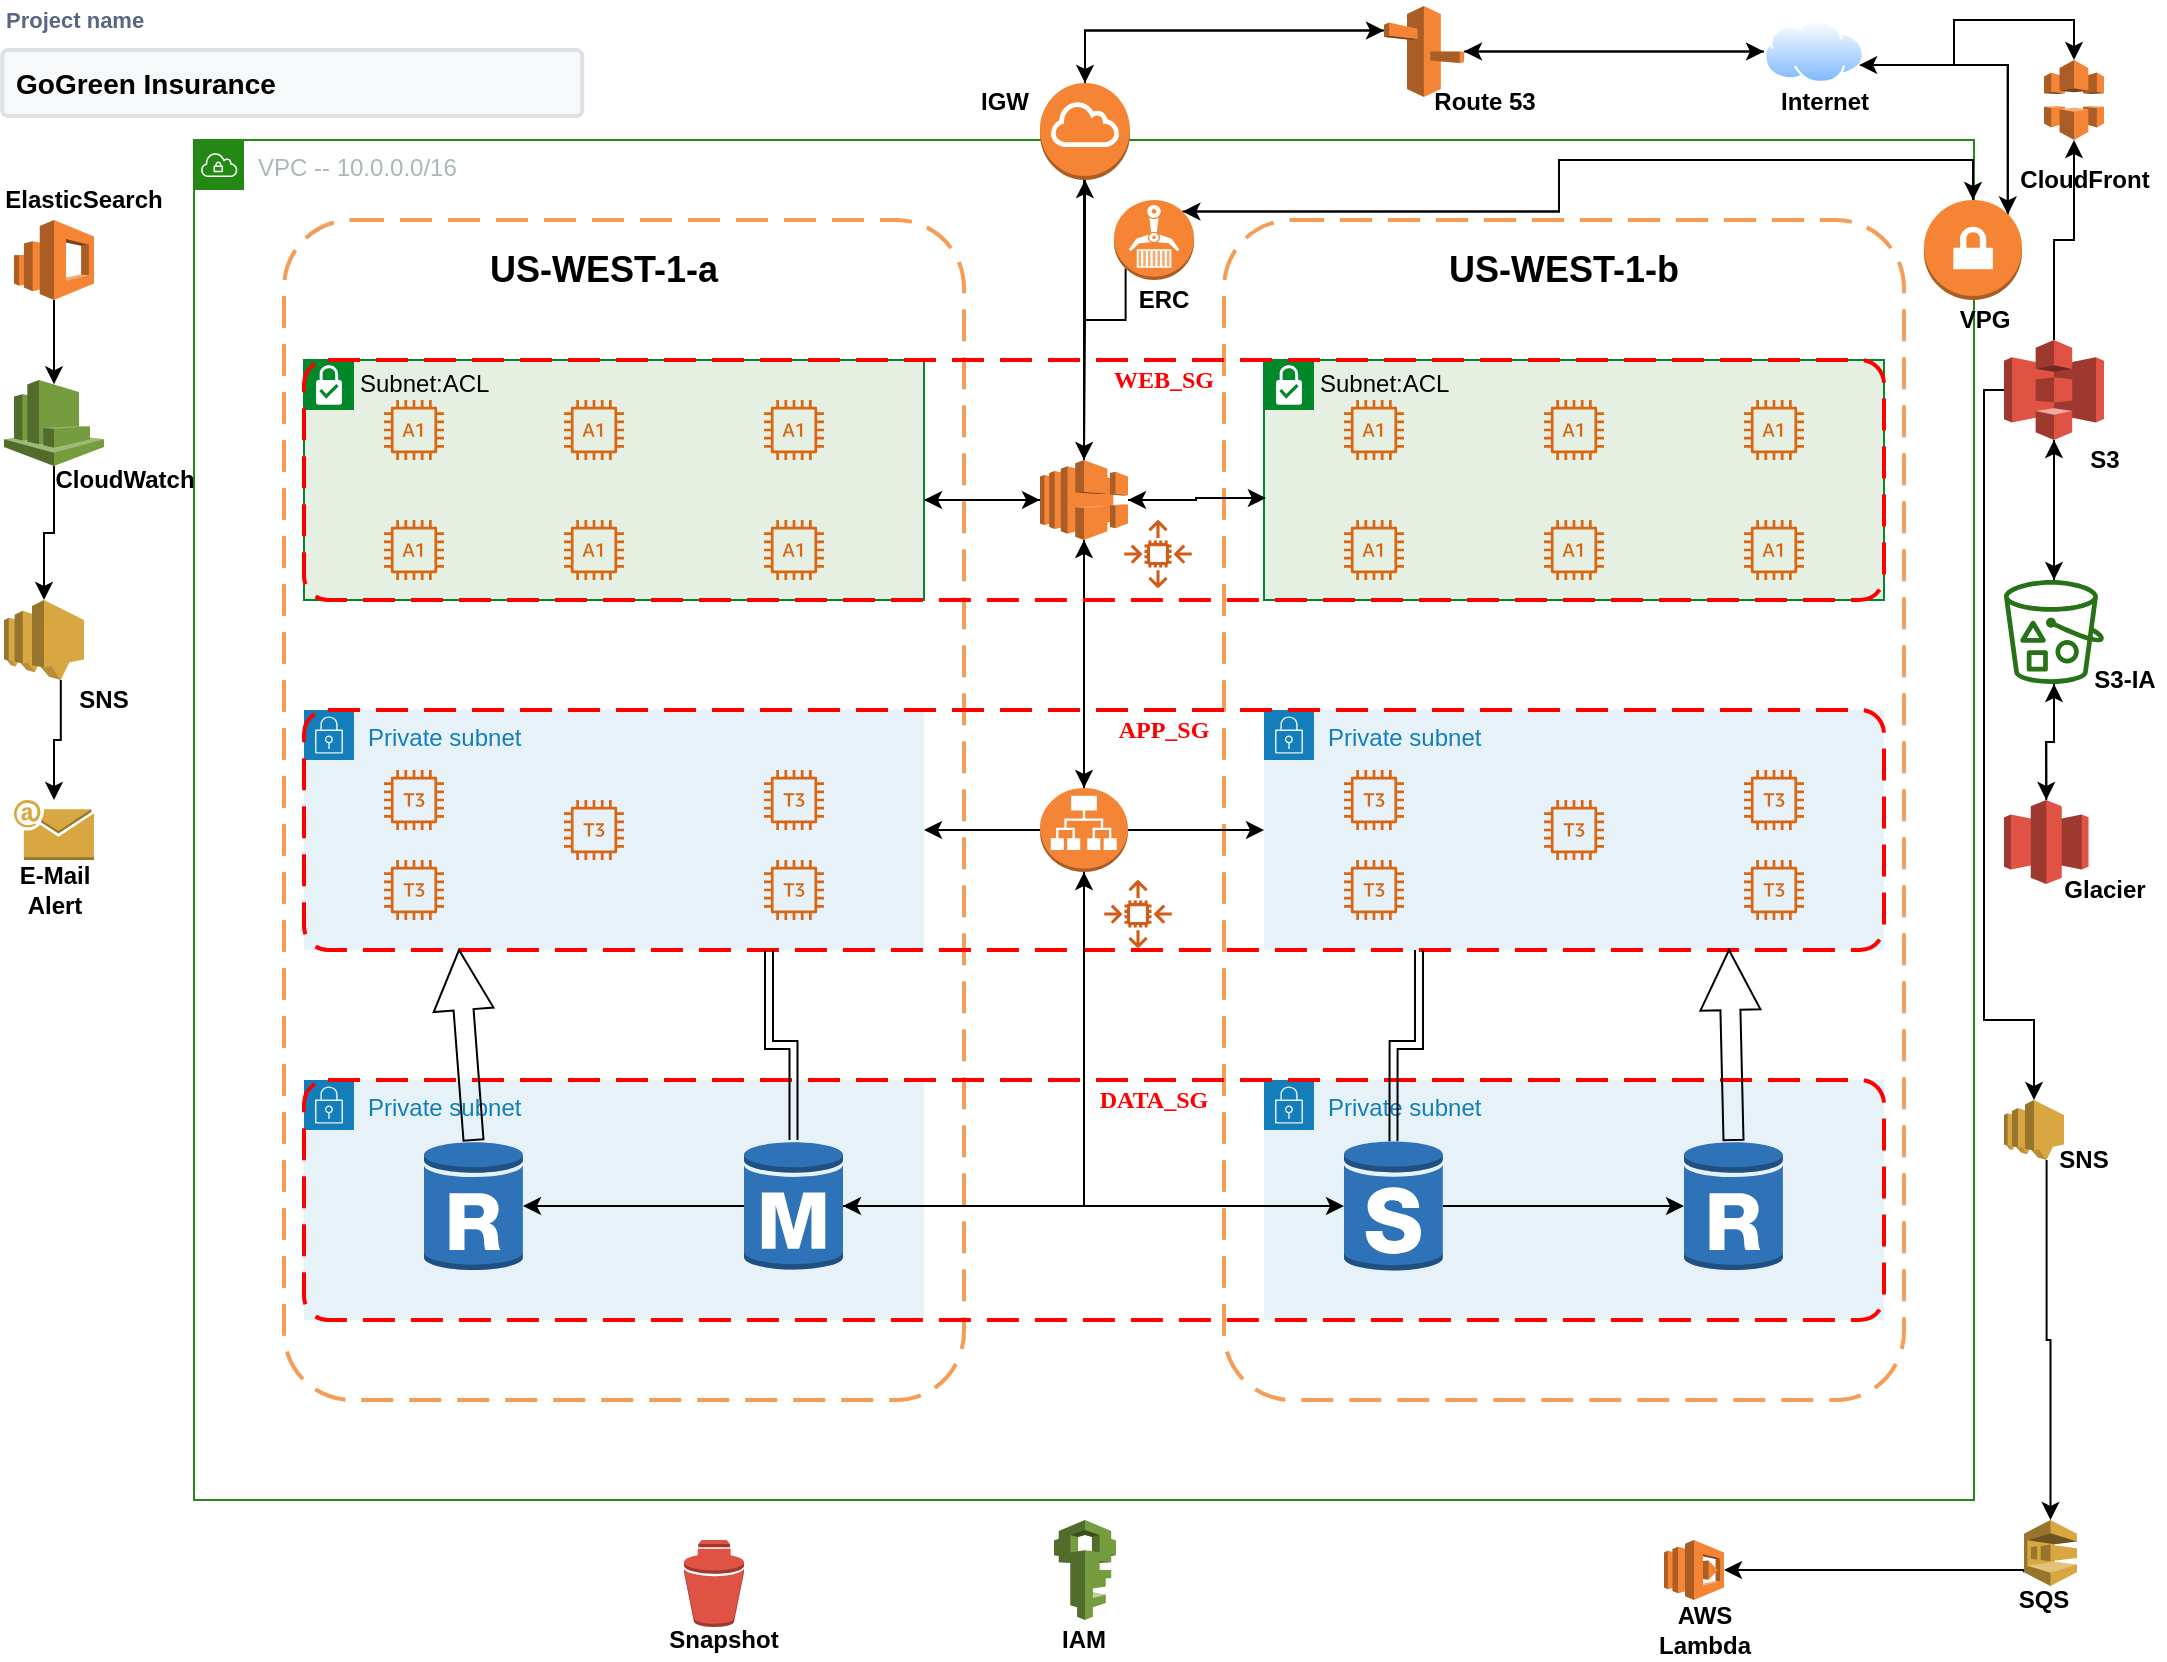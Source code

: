 <mxfile version="12.8.5" type="github">
  <diagram id="3W8y90neW349IBaZEgFj" name="Page-1">
    <mxGraphModel dx="1278" dy="553" grid="1" gridSize="10" guides="1" tooltips="1" connect="1" arrows="1" fold="1" page="1" pageScale="1" pageWidth="1100" pageHeight="850" math="0" shadow="0">
      <root>
        <mxCell id="0" />
        <mxCell id="e1gyyCFmMe57UhPts4Qr-5" value="Background" parent="0" />
        <mxCell id="1" value="VPC" parent="0" />
        <mxCell id="e1gyyCFmMe57UhPts4Qr-2" value="VPC -- 10.0.0.0/16" style="points=[[0,0],[0.25,0],[0.5,0],[0.75,0],[1,0],[1,0.25],[1,0.5],[1,0.75],[1,1],[0.75,1],[0.5,1],[0.25,1],[0,1],[0,0.75],[0,0.5],[0,0.25]];outlineConnect=0;gradientColor=none;html=1;whiteSpace=wrap;fontSize=12;fontStyle=0;shape=mxgraph.aws4.group;grIcon=mxgraph.aws4.group_vpc;strokeColor=#248814;fillColor=none;verticalAlign=top;align=left;spacingLeft=30;fontColor=#AAB7B8;dashed=0;" parent="1" vertex="1">
          <mxGeometry x="105" y="80" width="890" height="680" as="geometry" />
        </mxCell>
        <mxCell id="e1gyyCFmMe57UhPts4Qr-1" value="AZ" style="" parent="0" />
        <mxCell id="e1gyyCFmMe57UhPts4Qr-8" value="" style="rounded=1;arcSize=10;dashed=1;strokeColor=#F59D56;fillColor=none;gradientColor=none;dashPattern=8 4;strokeWidth=2;" parent="e1gyyCFmMe57UhPts4Qr-1" vertex="1">
          <mxGeometry x="150" y="120" width="340" height="590" as="geometry" />
        </mxCell>
        <mxCell id="e1gyyCFmMe57UhPts4Qr-9" value="" style="rounded=1;arcSize=10;dashed=1;strokeColor=#F59D56;fillColor=none;gradientColor=none;dashPattern=8 4;strokeWidth=2;" parent="e1gyyCFmMe57UhPts4Qr-1" vertex="1">
          <mxGeometry x="620" y="120" width="340" height="590" as="geometry" />
        </mxCell>
        <mxCell id="e1gyyCFmMe57UhPts4Qr-28" value="Subnets" parent="0" />
        <mxCell id="e1gyyCFmMe57UhPts4Qr-47" style="edgeStyle=orthogonalEdgeStyle;rounded=0;orthogonalLoop=1;jettySize=auto;html=1;exitX=1;exitY=0.583;exitDx=0;exitDy=0;exitPerimeter=0;" parent="e1gyyCFmMe57UhPts4Qr-28" source="e1gyyCFmMe57UhPts4Qr-42" target="e1gyyCFmMe57UhPts4Qr-31" edge="1">
          <mxGeometry relative="1" as="geometry" />
        </mxCell>
        <mxCell id="e1gyyCFmMe57UhPts4Qr-42" value="Subnet:ACL" style="shape=mxgraph.ibm.box;prType=subnet;fontStyle=0;verticalAlign=top;align=left;spacingLeft=32;spacingTop=4;fillColor=#E6F0E2;rounded=0;whiteSpace=wrap;html=1;strokeColor=#00882B;strokeWidth=1;dashed=0;container=1;spacing=-4;collapsible=0;" parent="e1gyyCFmMe57UhPts4Qr-28" vertex="1">
          <mxGeometry x="160" y="190" width="310" height="120" as="geometry" />
        </mxCell>
        <mxCell id="e1gyyCFmMe57UhPts4Qr-49" style="edgeStyle=orthogonalEdgeStyle;rounded=0;orthogonalLoop=1;jettySize=auto;html=1;exitX=0.003;exitY=0.575;exitDx=0;exitDy=0;exitPerimeter=0;" parent="e1gyyCFmMe57UhPts4Qr-28" source="e1gyyCFmMe57UhPts4Qr-43" target="e1gyyCFmMe57UhPts4Qr-31" edge="1">
          <mxGeometry relative="1" as="geometry" />
        </mxCell>
        <mxCell id="e1gyyCFmMe57UhPts4Qr-43" value="Subnet:ACL" style="shape=mxgraph.ibm.box;prType=subnet;fontStyle=0;verticalAlign=top;align=left;spacingLeft=32;spacingTop=4;fillColor=#E6F0E2;rounded=0;whiteSpace=wrap;html=1;strokeColor=#00882B;strokeWidth=1;dashed=0;container=1;spacing=-4;collapsible=0;" parent="e1gyyCFmMe57UhPts4Qr-28" vertex="1">
          <mxGeometry x="640" y="190" width="310" height="120" as="geometry" />
        </mxCell>
        <mxCell id="e1gyyCFmMe57UhPts4Qr-45" value="Private subnet" style="points=[[0,0],[0.25,0],[0.5,0],[0.75,0],[1,0],[1,0.25],[1,0.5],[1,0.75],[1,1],[0.75,1],[0.5,1],[0.25,1],[0,1],[0,0.75],[0,0.5],[0,0.25]];outlineConnect=0;gradientColor=none;html=1;whiteSpace=wrap;fontSize=12;fontStyle=0;shape=mxgraph.aws4.group;grIcon=mxgraph.aws4.group_security_group;grStroke=0;strokeColor=#147EBA;fillColor=#E6F2F8;verticalAlign=top;align=left;spacingLeft=30;fontColor=#147EBA;dashed=0;" parent="e1gyyCFmMe57UhPts4Qr-28" vertex="1">
          <mxGeometry x="160" y="365" width="310" height="120" as="geometry" />
        </mxCell>
        <mxCell id="e1gyyCFmMe57UhPts4Qr-46" style="edgeStyle=orthogonalEdgeStyle;rounded=0;orthogonalLoop=1;jettySize=auto;html=1;entryX=1;entryY=0.583;entryDx=0;entryDy=0;entryPerimeter=0;" parent="e1gyyCFmMe57UhPts4Qr-28" source="e1gyyCFmMe57UhPts4Qr-31" target="e1gyyCFmMe57UhPts4Qr-42" edge="1">
          <mxGeometry relative="1" as="geometry" />
        </mxCell>
        <mxCell id="e1gyyCFmMe57UhPts4Qr-48" style="edgeStyle=orthogonalEdgeStyle;rounded=0;orthogonalLoop=1;jettySize=auto;html=1;entryX=0.003;entryY=0.575;entryDx=0;entryDy=0;entryPerimeter=0;" parent="e1gyyCFmMe57UhPts4Qr-28" source="e1gyyCFmMe57UhPts4Qr-31" target="e1gyyCFmMe57UhPts4Qr-43" edge="1">
          <mxGeometry relative="1" as="geometry" />
        </mxCell>
        <mxCell id="e1gyyCFmMe57UhPts4Qr-50" value="Private subnet" style="points=[[0,0],[0.25,0],[0.5,0],[0.75,0],[1,0],[1,0.25],[1,0.5],[1,0.75],[1,1],[0.75,1],[0.5,1],[0.25,1],[0,1],[0,0.75],[0,0.5],[0,0.25]];outlineConnect=0;gradientColor=none;html=1;whiteSpace=wrap;fontSize=12;fontStyle=0;shape=mxgraph.aws4.group;grIcon=mxgraph.aws4.group_security_group;grStroke=0;strokeColor=#147EBA;fillColor=#E6F2F8;verticalAlign=top;align=left;spacingLeft=30;fontColor=#147EBA;dashed=0;" parent="e1gyyCFmMe57UhPts4Qr-28" vertex="1">
          <mxGeometry x="640" y="365" width="310" height="120" as="geometry" />
        </mxCell>
        <mxCell id="e1gyyCFmMe57UhPts4Qr-51" value="Private subnet" style="points=[[0,0],[0.25,0],[0.5,0],[0.75,0],[1,0],[1,0.25],[1,0.5],[1,0.75],[1,1],[0.75,1],[0.5,1],[0.25,1],[0,1],[0,0.75],[0,0.5],[0,0.25]];outlineConnect=0;gradientColor=none;html=1;whiteSpace=wrap;fontSize=12;fontStyle=0;shape=mxgraph.aws4.group;grIcon=mxgraph.aws4.group_security_group;grStroke=0;strokeColor=#147EBA;fillColor=#E6F2F8;verticalAlign=top;align=left;spacingLeft=30;fontColor=#147EBA;dashed=0;" parent="e1gyyCFmMe57UhPts4Qr-28" vertex="1">
          <mxGeometry x="160" y="550" width="310" height="120" as="geometry" />
        </mxCell>
        <mxCell id="e1gyyCFmMe57UhPts4Qr-52" value="Private subnet" style="points=[[0,0],[0.25,0],[0.5,0],[0.75,0],[1,0],[1,0.25],[1,0.5],[1,0.75],[1,1],[0.75,1],[0.5,1],[0.25,1],[0,1],[0,0.75],[0,0.5],[0,0.25]];outlineConnect=0;gradientColor=none;html=1;whiteSpace=wrap;fontSize=12;fontStyle=0;shape=mxgraph.aws4.group;grIcon=mxgraph.aws4.group_security_group;grStroke=0;strokeColor=#147EBA;fillColor=#E6F2F8;verticalAlign=top;align=left;spacingLeft=30;fontColor=#147EBA;dashed=0;" parent="e1gyyCFmMe57UhPts4Qr-28" vertex="1">
          <mxGeometry x="640" y="550" width="310" height="120" as="geometry" />
        </mxCell>
        <mxCell id="e1gyyCFmMe57UhPts4Qr-55" style="edgeStyle=orthogonalEdgeStyle;rounded=0;orthogonalLoop=1;jettySize=auto;html=1;exitX=0.5;exitY=0;exitDx=0;exitDy=0;exitPerimeter=0;entryX=0.5;entryY=1;entryDx=0;entryDy=0;entryPerimeter=0;" parent="e1gyyCFmMe57UhPts4Qr-28" source="e1gyyCFmMe57UhPts4Qr-53" target="e1gyyCFmMe57UhPts4Qr-31" edge="1">
          <mxGeometry relative="1" as="geometry" />
        </mxCell>
        <mxCell id="e1gyyCFmMe57UhPts4Qr-53" value="" style="outlineConnect=0;dashed=0;verticalLabelPosition=bottom;verticalAlign=top;align=center;html=1;shape=mxgraph.aws3.application_load_balancer;fillColor=#F58536;gradientColor=none;" parent="e1gyyCFmMe57UhPts4Qr-28" vertex="1">
          <mxGeometry x="528" y="404" width="44" height="42" as="geometry" />
        </mxCell>
        <mxCell id="e1gyyCFmMe57UhPts4Qr-54" style="edgeStyle=orthogonalEdgeStyle;rounded=0;orthogonalLoop=1;jettySize=auto;html=1;exitX=0.5;exitY=1;exitDx=0;exitDy=0;exitPerimeter=0;" parent="e1gyyCFmMe57UhPts4Qr-28" source="e1gyyCFmMe57UhPts4Qr-31" target="e1gyyCFmMe57UhPts4Qr-53" edge="1">
          <mxGeometry relative="1" as="geometry" />
        </mxCell>
        <mxCell id="e1gyyCFmMe57UhPts4Qr-105" value="" style="outlineConnect=0;fontColor=#232F3E;gradientColor=none;fillColor=#D05C17;strokeColor=none;dashed=0;verticalLabelPosition=bottom;verticalAlign=top;align=center;html=1;fontSize=12;fontStyle=0;aspect=fixed;pointerEvents=1;shape=mxgraph.aws4.auto_scaling2;" parent="e1gyyCFmMe57UhPts4Qr-28" vertex="1">
          <mxGeometry x="560" y="450" width="34" height="34" as="geometry" />
        </mxCell>
        <mxCell id="e1gyyCFmMe57UhPts4Qr-106" value="" style="outlineConnect=0;fontColor=#232F3E;gradientColor=none;fillColor=#D05C17;strokeColor=none;dashed=0;verticalLabelPosition=bottom;verticalAlign=top;align=center;html=1;fontSize=12;fontStyle=0;aspect=fixed;pointerEvents=1;shape=mxgraph.aws4.auto_scaling2;" parent="e1gyyCFmMe57UhPts4Qr-28" vertex="1">
          <mxGeometry x="570" y="270" width="34" height="34" as="geometry" />
        </mxCell>
        <mxCell id="e1gyyCFmMe57UhPts4Qr-107" value="" style="outlineConnect=0;dashed=0;verticalLabelPosition=bottom;verticalAlign=top;align=center;html=1;shape=mxgraph.aws3.cloudfront;fillColor=#F58536;gradientColor=none;" parent="e1gyyCFmMe57UhPts4Qr-28" vertex="1">
          <mxGeometry x="1030" y="40" width="30" height="40" as="geometry" />
        </mxCell>
        <mxCell id="e1gyyCFmMe57UhPts4Qr-108" style="edgeStyle=orthogonalEdgeStyle;rounded=0;orthogonalLoop=1;jettySize=auto;html=1;exitX=1;exitY=0.75;exitDx=0;exitDy=0;entryX=0.5;entryY=0;entryDx=0;entryDy=0;entryPerimeter=0;" parent="e1gyyCFmMe57UhPts4Qr-28" source="e1gyyCFmMe57UhPts4Qr-11" target="e1gyyCFmMe57UhPts4Qr-107" edge="1">
          <mxGeometry relative="1" as="geometry" />
        </mxCell>
        <mxCell id="e1gyyCFmMe57UhPts4Qr-130" style="edgeStyle=orthogonalEdgeStyle;rounded=0;orthogonalLoop=1;jettySize=auto;html=1;exitX=0.855;exitY=0.145;exitDx=0;exitDy=0;exitPerimeter=0;entryX=0.5;entryY=0;entryDx=0;entryDy=0;entryPerimeter=0;" parent="e1gyyCFmMe57UhPts4Qr-28" source="e1gyyCFmMe57UhPts4Qr-129" target="e1gyyCFmMe57UhPts4Qr-12" edge="1">
          <mxGeometry relative="1" as="geometry" />
        </mxCell>
        <mxCell id="e1gyyCFmMe57UhPts4Qr-132" style="edgeStyle=orthogonalEdgeStyle;rounded=0;orthogonalLoop=1;jettySize=auto;html=1;exitX=0.145;exitY=0.855;exitDx=0;exitDy=0;exitPerimeter=0;" parent="e1gyyCFmMe57UhPts4Qr-28" source="e1gyyCFmMe57UhPts4Qr-129" target="e1gyyCFmMe57UhPts4Qr-2" edge="1">
          <mxGeometry relative="1" as="geometry" />
        </mxCell>
        <mxCell id="e1gyyCFmMe57UhPts4Qr-129" value="" style="outlineConnect=0;dashed=0;verticalLabelPosition=bottom;verticalAlign=top;align=center;html=1;shape=mxgraph.aws3.ecr;fillColor=#F58534;gradientColor=none;" parent="e1gyyCFmMe57UhPts4Qr-28" vertex="1">
          <mxGeometry x="565" y="110" width="40" height="40" as="geometry" />
        </mxCell>
        <mxCell id="e1gyyCFmMe57UhPts4Qr-131" style="edgeStyle=orthogonalEdgeStyle;rounded=0;orthogonalLoop=1;jettySize=auto;html=1;exitX=0.5;exitY=0;exitDx=0;exitDy=0;exitPerimeter=0;entryX=0.855;entryY=0.145;entryDx=0;entryDy=0;entryPerimeter=0;" parent="e1gyyCFmMe57UhPts4Qr-28" source="e1gyyCFmMe57UhPts4Qr-12" target="e1gyyCFmMe57UhPts4Qr-129" edge="1">
          <mxGeometry relative="1" as="geometry" />
        </mxCell>
        <mxCell id="e1gyyCFmMe57UhPts4Qr-136" value="Project name" style="fillColor=none;strokeColor=none;html=1;fontSize=11;fontStyle=0;align=left;fontColor=#596780;fontStyle=1;fontSize=11" parent="e1gyyCFmMe57UhPts4Qr-28" vertex="1">
          <mxGeometry x="9.13" y="10" width="240" height="20" as="geometry" />
        </mxCell>
        <mxCell id="e1gyyCFmMe57UhPts4Qr-137" value="&lt;font style=&quot;font-size: 14px&quot;&gt;&lt;b&gt;GoGreen Insurance&lt;/b&gt;&lt;/font&gt;" style="rounded=1;arcSize=9;fillColor=#F7F8F9;align=left;spacingLeft=5;strokeColor=#DEE1E6;html=1;strokeWidth=2;fontSize=12" parent="e1gyyCFmMe57UhPts4Qr-28" vertex="1">
          <mxGeometry x="9.13" y="35" width="290" height="33" as="geometry" />
        </mxCell>
        <mxCell id="e1gyyCFmMe57UhPts4Qr-10" value="Services" parent="0" />
        <mxCell id="e1gyyCFmMe57UhPts4Qr-13" style="edgeStyle=orthogonalEdgeStyle;rounded=0;orthogonalLoop=1;jettySize=auto;html=1;exitX=1;exitY=0.75;exitDx=0;exitDy=0;entryX=0.855;entryY=0.145;entryDx=0;entryDy=0;entryPerimeter=0;" parent="e1gyyCFmMe57UhPts4Qr-10" source="e1gyyCFmMe57UhPts4Qr-11" target="e1gyyCFmMe57UhPts4Qr-12" edge="1">
          <mxGeometry relative="1" as="geometry" />
        </mxCell>
        <mxCell id="e1gyyCFmMe57UhPts4Qr-19" style="edgeStyle=orthogonalEdgeStyle;rounded=0;orthogonalLoop=1;jettySize=auto;html=1;exitX=0;exitY=0.5;exitDx=0;exitDy=0;" parent="e1gyyCFmMe57UhPts4Qr-10" source="e1gyyCFmMe57UhPts4Qr-11" target="e1gyyCFmMe57UhPts4Qr-16" edge="1">
          <mxGeometry relative="1" as="geometry" />
        </mxCell>
        <mxCell id="e1gyyCFmMe57UhPts4Qr-11" value="" style="aspect=fixed;perimeter=ellipsePerimeter;html=1;align=center;shadow=0;dashed=0;spacingTop=3;image;image=img/lib/active_directory/internet_cloud.svg;" parent="e1gyyCFmMe57UhPts4Qr-10" vertex="1">
          <mxGeometry x="890" y="20" width="50" height="31.5" as="geometry" />
        </mxCell>
        <mxCell id="e1gyyCFmMe57UhPts4Qr-22" style="edgeStyle=orthogonalEdgeStyle;rounded=0;orthogonalLoop=1;jettySize=auto;html=1;exitX=0.855;exitY=0.145;exitDx=0;exitDy=0;exitPerimeter=0;entryX=1;entryY=0.75;entryDx=0;entryDy=0;" parent="e1gyyCFmMe57UhPts4Qr-10" source="e1gyyCFmMe57UhPts4Qr-12" target="e1gyyCFmMe57UhPts4Qr-11" edge="1">
          <mxGeometry relative="1" as="geometry">
            <Array as="points">
              <mxPoint x="1012" y="42" />
            </Array>
          </mxGeometry>
        </mxCell>
        <mxCell id="e1gyyCFmMe57UhPts4Qr-12" value="" style="outlineConnect=0;dashed=0;verticalLabelPosition=bottom;verticalAlign=top;align=center;html=1;shape=mxgraph.aws3.vpn_gateway;fillColor=#F58534;gradientColor=none;" parent="e1gyyCFmMe57UhPts4Qr-10" vertex="1">
          <mxGeometry x="970" y="110" width="49" height="50" as="geometry" />
        </mxCell>
        <mxCell id="e1gyyCFmMe57UhPts4Qr-25" style="edgeStyle=orthogonalEdgeStyle;rounded=0;orthogonalLoop=1;jettySize=auto;html=1;exitX=0.5;exitY=0;exitDx=0;exitDy=0;exitPerimeter=0;entryX=0;entryY=0.27;entryDx=0;entryDy=0;entryPerimeter=0;" parent="e1gyyCFmMe57UhPts4Qr-10" source="e1gyyCFmMe57UhPts4Qr-14" target="e1gyyCFmMe57UhPts4Qr-16" edge="1">
          <mxGeometry relative="1" as="geometry" />
        </mxCell>
        <mxCell id="e1gyyCFmMe57UhPts4Qr-32" style="edgeStyle=orthogonalEdgeStyle;rounded=0;orthogonalLoop=1;jettySize=auto;html=1;exitX=0.5;exitY=1;exitDx=0;exitDy=0;exitPerimeter=0;" parent="e1gyyCFmMe57UhPts4Qr-10" source="e1gyyCFmMe57UhPts4Qr-14" target="e1gyyCFmMe57UhPts4Qr-31" edge="1">
          <mxGeometry relative="1" as="geometry" />
        </mxCell>
        <mxCell id="e1gyyCFmMe57UhPts4Qr-14" value="" style="outlineConnect=0;dashed=0;verticalLabelPosition=bottom;verticalAlign=top;align=center;html=1;shape=mxgraph.aws3.internet_gateway;fillColor=#F58534;gradientColor=none;" parent="e1gyyCFmMe57UhPts4Qr-10" vertex="1">
          <mxGeometry x="528" y="51.5" width="45" height="48.5" as="geometry" />
        </mxCell>
        <mxCell id="e1gyyCFmMe57UhPts4Qr-17" style="edgeStyle=orthogonalEdgeStyle;rounded=0;orthogonalLoop=1;jettySize=auto;html=1;entryX=0;entryY=0.5;entryDx=0;entryDy=0;" parent="e1gyyCFmMe57UhPts4Qr-10" source="e1gyyCFmMe57UhPts4Qr-16" target="e1gyyCFmMe57UhPts4Qr-11" edge="1">
          <mxGeometry relative="1" as="geometry" />
        </mxCell>
        <mxCell id="e1gyyCFmMe57UhPts4Qr-24" style="edgeStyle=orthogonalEdgeStyle;rounded=0;orthogonalLoop=1;jettySize=auto;html=1;exitX=0;exitY=0.27;exitDx=0;exitDy=0;exitPerimeter=0;entryX=0.5;entryY=0;entryDx=0;entryDy=0;entryPerimeter=0;" parent="e1gyyCFmMe57UhPts4Qr-10" source="e1gyyCFmMe57UhPts4Qr-16" target="e1gyyCFmMe57UhPts4Qr-14" edge="1">
          <mxGeometry relative="1" as="geometry" />
        </mxCell>
        <mxCell id="e1gyyCFmMe57UhPts4Qr-16" value="" style="outlineConnect=0;dashed=0;verticalLabelPosition=bottom;verticalAlign=top;align=center;html=1;shape=mxgraph.aws3.route_53;fillColor=#F58536;gradientColor=none;" parent="e1gyyCFmMe57UhPts4Qr-10" vertex="1">
          <mxGeometry x="700" y="13" width="40" height="45.5" as="geometry" />
        </mxCell>
        <mxCell id="e1gyyCFmMe57UhPts4Qr-33" style="edgeStyle=orthogonalEdgeStyle;rounded=0;orthogonalLoop=1;jettySize=auto;html=1;exitX=0.5;exitY=0;exitDx=0;exitDy=0;exitPerimeter=0;entryX=0.5;entryY=1;entryDx=0;entryDy=0;entryPerimeter=0;" parent="e1gyyCFmMe57UhPts4Qr-10" source="e1gyyCFmMe57UhPts4Qr-31" target="e1gyyCFmMe57UhPts4Qr-14" edge="1">
          <mxGeometry relative="1" as="geometry" />
        </mxCell>
        <mxCell id="e1gyyCFmMe57UhPts4Qr-31" value="" style="outlineConnect=0;dashed=0;verticalLabelPosition=bottom;verticalAlign=top;align=center;html=1;shape=mxgraph.aws3.elastic_load_balancing;fillColor=#F58536;gradientColor=none;" parent="e1gyyCFmMe57UhPts4Qr-10" vertex="1">
          <mxGeometry x="528" y="240" width="44" height="40" as="geometry" />
        </mxCell>
        <mxCell id="e1gyyCFmMe57UhPts4Qr-124" value="IAM / SG" parent="0" />
        <mxCell id="e1gyyCFmMe57UhPts4Qr-125" value="" style="rounded=1;arcSize=10;dashed=1;strokeColor=#ff0000;fillColor=none;gradientColor=none;dashPattern=8 4;strokeWidth=2;" parent="e1gyyCFmMe57UhPts4Qr-124" vertex="1">
          <mxGeometry x="160" y="190" width="790" height="120" as="geometry" />
        </mxCell>
        <mxCell id="NgmZ0a4RGN88M5AxYzi8-25" value="" style="rounded=1;arcSize=10;dashed=1;strokeColor=#ff0000;fillColor=none;gradientColor=none;dashPattern=8 4;strokeWidth=2;" parent="e1gyyCFmMe57UhPts4Qr-124" vertex="1">
          <mxGeometry x="160" y="365" width="790" height="120" as="geometry" />
        </mxCell>
        <mxCell id="NgmZ0a4RGN88M5AxYzi8-28" value="" style="rounded=1;arcSize=10;dashed=1;strokeColor=#ff0000;fillColor=none;gradientColor=none;dashPattern=8 4;strokeWidth=2;" parent="e1gyyCFmMe57UhPts4Qr-124" vertex="1">
          <mxGeometry x="160" y="550" width="790" height="120" as="geometry" />
        </mxCell>
        <mxCell id="NgmZ0a4RGN88M5AxYzi8-30" value="" style="outlineConnect=0;dashed=0;verticalLabelPosition=bottom;verticalAlign=top;align=center;html=1;shape=mxgraph.aws3.iam;fillColor=#759C3E;gradientColor=none;" parent="e1gyyCFmMe57UhPts4Qr-124" vertex="1">
          <mxGeometry x="535" y="770" width="31" height="50" as="geometry" />
        </mxCell>
        <mxCell id="NgmZ0a4RGN88M5AxYzi8-14" value="Labels" parent="0" />
        <mxCell id="NgmZ0a4RGN88M5AxYzi8-15" value="&lt;font style=&quot;font-size: 18px&quot;&gt;&lt;b&gt;US-WEST-1-b&lt;/b&gt;&lt;/font&gt;" style="text;html=1;strokeColor=none;fillColor=none;align=center;verticalAlign=middle;whiteSpace=wrap;rounded=0;" parent="NgmZ0a4RGN88M5AxYzi8-14" vertex="1">
          <mxGeometry x="700" y="130" width="180" height="30" as="geometry" />
        </mxCell>
        <mxCell id="NgmZ0a4RGN88M5AxYzi8-16" value="&lt;font style=&quot;font-size: 18px&quot;&gt;&lt;b&gt;US-WEST-1-a&lt;/b&gt;&lt;/font&gt;" style="text;html=1;strokeColor=none;fillColor=none;align=center;verticalAlign=middle;whiteSpace=wrap;rounded=0;" parent="NgmZ0a4RGN88M5AxYzi8-14" vertex="1">
          <mxGeometry x="220" y="130" width="180" height="30" as="geometry" />
        </mxCell>
        <mxCell id="NgmZ0a4RGN88M5AxYzi8-17" value="&lt;font face=&quot;Tahoma&quot; color=&quot;#FF0000&quot;&gt;&lt;b&gt;WEB_SG&lt;/b&gt;&lt;/font&gt;" style="text;html=1;strokeColor=none;fillColor=none;align=center;verticalAlign=middle;whiteSpace=wrap;rounded=0;" parent="NgmZ0a4RGN88M5AxYzi8-14" vertex="1">
          <mxGeometry x="550" y="190" width="80" height="20" as="geometry" />
        </mxCell>
        <mxCell id="NgmZ0a4RGN88M5AxYzi8-18" value="&lt;font face=&quot;Tahoma&quot; color=&quot;#FF0000&quot;&gt;&lt;b&gt;APP_SG&lt;/b&gt;&lt;/font&gt;" style="text;html=1;strokeColor=none;fillColor=none;align=center;verticalAlign=middle;whiteSpace=wrap;rounded=0;" parent="NgmZ0a4RGN88M5AxYzi8-14" vertex="1">
          <mxGeometry x="550" y="360" width="80" height="30" as="geometry" />
        </mxCell>
        <mxCell id="NgmZ0a4RGN88M5AxYzi8-19" value="&lt;font face=&quot;Tahoma&quot; color=&quot;#FF0000&quot;&gt;&lt;b&gt;DATA_SG&lt;/b&gt;&lt;/font&gt;" style="text;html=1;strokeColor=none;fillColor=none;align=center;verticalAlign=middle;whiteSpace=wrap;rounded=0;" parent="NgmZ0a4RGN88M5AxYzi8-14" vertex="1">
          <mxGeometry x="550" y="550" width="70" height="20" as="geometry" />
        </mxCell>
        <mxCell id="NgmZ0a4RGN88M5AxYzi8-22" style="edgeStyle=orthogonalEdgeStyle;rounded=0;orthogonalLoop=1;jettySize=auto;html=1;exitX=1;exitY=0.5;exitDx=0;exitDy=0;exitPerimeter=0;entryX=0;entryY=0.5;entryDx=0;entryDy=0;" parent="NgmZ0a4RGN88M5AxYzi8-14" source="e1gyyCFmMe57UhPts4Qr-53" target="e1gyyCFmMe57UhPts4Qr-50" edge="1">
          <mxGeometry relative="1" as="geometry" />
        </mxCell>
        <mxCell id="NgmZ0a4RGN88M5AxYzi8-23" style="edgeStyle=orthogonalEdgeStyle;rounded=0;orthogonalLoop=1;jettySize=auto;html=1;exitX=0;exitY=0.5;exitDx=0;exitDy=0;exitPerimeter=0;" parent="NgmZ0a4RGN88M5AxYzi8-14" source="e1gyyCFmMe57UhPts4Qr-53" target="e1gyyCFmMe57UhPts4Qr-45" edge="1">
          <mxGeometry relative="1" as="geometry" />
        </mxCell>
        <mxCell id="NgmZ0a4RGN88M5AxYzi8-37" style="edgeStyle=orthogonalEdgeStyle;rounded=0;orthogonalLoop=1;jettySize=auto;html=1;exitX=0.5;exitY=1;exitDx=0;exitDy=0;exitPerimeter=0;" parent="NgmZ0a4RGN88M5AxYzi8-14" source="NgmZ0a4RGN88M5AxYzi8-34" target="NgmZ0a4RGN88M5AxYzi8-35" edge="1">
          <mxGeometry relative="1" as="geometry" />
        </mxCell>
        <mxCell id="NgmZ0a4RGN88M5AxYzi8-38" style="edgeStyle=orthogonalEdgeStyle;rounded=0;orthogonalLoop=1;jettySize=auto;html=1;entryX=0.5;entryY=1;entryDx=0;entryDy=0;entryPerimeter=0;" parent="NgmZ0a4RGN88M5AxYzi8-14" source="NgmZ0a4RGN88M5AxYzi8-35" target="NgmZ0a4RGN88M5AxYzi8-34" edge="1">
          <mxGeometry relative="1" as="geometry" />
        </mxCell>
        <mxCell id="NgmZ0a4RGN88M5AxYzi8-39" style="edgeStyle=orthogonalEdgeStyle;rounded=0;orthogonalLoop=1;jettySize=auto;html=1;entryX=0.5;entryY=0;entryDx=0;entryDy=0;entryPerimeter=0;" parent="NgmZ0a4RGN88M5AxYzi8-14" source="NgmZ0a4RGN88M5AxYzi8-35" target="NgmZ0a4RGN88M5AxYzi8-36" edge="1">
          <mxGeometry relative="1" as="geometry" />
        </mxCell>
        <mxCell id="NgmZ0a4RGN88M5AxYzi8-40" style="edgeStyle=orthogonalEdgeStyle;rounded=0;orthogonalLoop=1;jettySize=auto;html=1;exitX=0.5;exitY=0;exitDx=0;exitDy=0;exitPerimeter=0;" parent="NgmZ0a4RGN88M5AxYzi8-14" source="NgmZ0a4RGN88M5AxYzi8-36" target="NgmZ0a4RGN88M5AxYzi8-35" edge="1">
          <mxGeometry relative="1" as="geometry" />
        </mxCell>
        <mxCell id="NgmZ0a4RGN88M5AxYzi8-57" value="&lt;b&gt;SNS&lt;/b&gt;" style="text;html=1;strokeColor=none;fillColor=none;align=center;verticalAlign=middle;whiteSpace=wrap;rounded=0;" parent="NgmZ0a4RGN88M5AxYzi8-14" vertex="1">
          <mxGeometry x="40" y="350" width="40" height="20" as="geometry" />
        </mxCell>
        <mxCell id="NgmZ0a4RGN88M5AxYzi8-60" value="&lt;div&gt;&lt;b&gt;E-Mail&lt;/b&gt;&lt;/div&gt;&lt;div&gt;&lt;b&gt;Alert&lt;br&gt;&lt;/b&gt;&lt;/div&gt;" style="text;html=1;align=center;verticalAlign=middle;resizable=0;points=[];autosize=1;" parent="NgmZ0a4RGN88M5AxYzi8-14" vertex="1">
          <mxGeometry x="10" y="440" width="50" height="30" as="geometry" />
        </mxCell>
        <mxCell id="NgmZ0a4RGN88M5AxYzi8-61" value="&lt;b&gt;CloudWatch&lt;/b&gt;" style="text;html=1;align=center;verticalAlign=middle;resizable=0;points=[];autosize=1;" parent="NgmZ0a4RGN88M5AxYzi8-14" vertex="1">
          <mxGeometry x="30" y="240" width="80" height="20" as="geometry" />
        </mxCell>
        <mxCell id="NgmZ0a4RGN88M5AxYzi8-63" value="&lt;b&gt;ERC&lt;/b&gt;" style="text;html=1;strokeColor=none;fillColor=none;align=center;verticalAlign=middle;whiteSpace=wrap;rounded=0;" parent="NgmZ0a4RGN88M5AxYzi8-14" vertex="1">
          <mxGeometry x="570" y="150" width="40" height="20" as="geometry" />
        </mxCell>
        <mxCell id="NgmZ0a4RGN88M5AxYzi8-64" value="&lt;div&gt;&lt;b&gt;VPG&lt;/b&gt;&lt;/div&gt;" style="text;html=1;align=center;verticalAlign=middle;resizable=0;points=[];autosize=1;" parent="NgmZ0a4RGN88M5AxYzi8-14" vertex="1">
          <mxGeometry x="980" y="160" width="40" height="20" as="geometry" />
        </mxCell>
        <mxCell id="NgmZ0a4RGN88M5AxYzi8-67" value="&lt;b&gt;Internet&lt;/b&gt;" style="text;html=1;align=center;verticalAlign=middle;resizable=0;points=[];autosize=1;" parent="NgmZ0a4RGN88M5AxYzi8-14" vertex="1">
          <mxGeometry x="890" y="51" width="60" height="20" as="geometry" />
        </mxCell>
        <mxCell id="NgmZ0a4RGN88M5AxYzi8-68" value="&lt;b&gt;Route 53&lt;/b&gt;" style="text;html=1;align=center;verticalAlign=middle;resizable=0;points=[];autosize=1;" parent="NgmZ0a4RGN88M5AxYzi8-14" vertex="1">
          <mxGeometry x="715" y="51" width="70" height="20" as="geometry" />
        </mxCell>
        <mxCell id="NgmZ0a4RGN88M5AxYzi8-69" value="&lt;b&gt;IGW&lt;/b&gt;" style="text;html=1;align=center;verticalAlign=middle;resizable=0;points=[];autosize=1;" parent="NgmZ0a4RGN88M5AxYzi8-14" vertex="1">
          <mxGeometry x="490" y="51" width="40" height="20" as="geometry" />
        </mxCell>
        <mxCell id="NgmZ0a4RGN88M5AxYzi8-73" value="&lt;b&gt;IAM&lt;/b&gt;" style="text;html=1;strokeColor=none;fillColor=none;align=center;verticalAlign=middle;whiteSpace=wrap;rounded=0;" parent="NgmZ0a4RGN88M5AxYzi8-14" vertex="1">
          <mxGeometry x="530" y="820" width="40" height="20" as="geometry" />
        </mxCell>
        <mxCell id="NgmZ0a4RGN88M5AxYzi8-74" value="&lt;b&gt;CloudFront&lt;/b&gt;" style="text;html=1;align=center;verticalAlign=middle;resizable=0;points=[];autosize=1;" parent="NgmZ0a4RGN88M5AxYzi8-14" vertex="1">
          <mxGeometry x="1010" y="90" width="80" height="20" as="geometry" />
        </mxCell>
        <mxCell id="GcaQRY3adufE4y9xVEZg-8" value="&lt;b&gt;SQS&lt;/b&gt;" style="text;html=1;strokeColor=none;fillColor=none;align=center;verticalAlign=middle;whiteSpace=wrap;rounded=0;" vertex="1" parent="NgmZ0a4RGN88M5AxYzi8-14">
          <mxGeometry x="1010" y="800" width="40" height="20" as="geometry" />
        </mxCell>
        <mxCell id="GcaQRY3adufE4y9xVEZg-9" value="&lt;div&gt;&lt;b&gt;AWS&lt;br&gt;&lt;/b&gt;&lt;/div&gt;&lt;div&gt;&lt;b&gt;Lambda&lt;/b&gt;&lt;/div&gt;" style="text;html=1;align=center;verticalAlign=middle;resizable=0;points=[];autosize=1;" vertex="1" parent="NgmZ0a4RGN88M5AxYzi8-14">
          <mxGeometry x="830" y="810" width="60" height="30" as="geometry" />
        </mxCell>
        <mxCell id="GcaQRY3adufE4y9xVEZg-13" style="edgeStyle=orthogonalEdgeStyle;rounded=0;orthogonalLoop=1;jettySize=auto;html=1;exitX=0;exitY=0.5;exitDx=0;exitDy=0;exitPerimeter=0;" edge="1" parent="NgmZ0a4RGN88M5AxYzi8-14" source="NgmZ0a4RGN88M5AxYzi8-70" target="NgmZ0a4RGN88M5AxYzi8-71">
          <mxGeometry relative="1" as="geometry" />
        </mxCell>
        <mxCell id="GcaQRY3adufE4y9xVEZg-14" style="edgeStyle=orthogonalEdgeStyle;rounded=0;orthogonalLoop=1;jettySize=auto;html=1;entryX=1;entryY=0.5;entryDx=0;entryDy=0;entryPerimeter=0;" edge="1" parent="NgmZ0a4RGN88M5AxYzi8-14" source="e1gyyCFmMe57UhPts4Qr-53" target="NgmZ0a4RGN88M5AxYzi8-70">
          <mxGeometry relative="1" as="geometry">
            <Array as="points">
              <mxPoint x="550" y="613" />
            </Array>
          </mxGeometry>
        </mxCell>
        <mxCell id="GcaQRY3adufE4y9xVEZg-15" style="edgeStyle=orthogonalEdgeStyle;rounded=0;orthogonalLoop=1;jettySize=auto;html=1;exitX=1;exitY=0.5;exitDx=0;exitDy=0;exitPerimeter=0;" edge="1" parent="NgmZ0a4RGN88M5AxYzi8-14" source="NgmZ0a4RGN88M5AxYzi8-70" target="NgmZ0a4RGN88M5AxYzi8-72">
          <mxGeometry relative="1" as="geometry" />
        </mxCell>
        <mxCell id="GcaQRY3adufE4y9xVEZg-17" style="edgeStyle=orthogonalEdgeStyle;rounded=0;orthogonalLoop=1;jettySize=auto;html=1;" edge="1" parent="NgmZ0a4RGN88M5AxYzi8-14" source="NgmZ0a4RGN88M5AxYzi8-72" target="GcaQRY3adufE4y9xVEZg-16">
          <mxGeometry relative="1" as="geometry" />
        </mxCell>
        <mxCell id="GcaQRY3adufE4y9xVEZg-18" style="edgeStyle=orthogonalEdgeStyle;rounded=0;orthogonalLoop=1;jettySize=auto;html=1;entryX=0.25;entryY=1;entryDx=0;entryDy=0;shape=arrow;" edge="1" parent="NgmZ0a4RGN88M5AxYzi8-14" source="NgmZ0a4RGN88M5AxYzi8-71" target="e1gyyCFmMe57UhPts4Qr-45">
          <mxGeometry relative="1" as="geometry" />
        </mxCell>
        <mxCell id="GcaQRY3adufE4y9xVEZg-19" style="edgeStyle=orthogonalEdgeStyle;rounded=0;orthogonalLoop=1;jettySize=auto;html=1;entryX=0.75;entryY=1;entryDx=0;entryDy=0;shape=arrow;" edge="1" parent="NgmZ0a4RGN88M5AxYzi8-14" source="GcaQRY3adufE4y9xVEZg-16" target="e1gyyCFmMe57UhPts4Qr-50">
          <mxGeometry relative="1" as="geometry" />
        </mxCell>
        <mxCell id="GcaQRY3adufE4y9xVEZg-22" style="edgeStyle=orthogonalEdgeStyle;shape=link;rounded=0;orthogonalLoop=1;jettySize=auto;html=1;exitX=0.5;exitY=0.01;exitDx=0;exitDy=0;exitPerimeter=0;entryX=0.25;entryY=1;entryDx=0;entryDy=0;" edge="1" parent="NgmZ0a4RGN88M5AxYzi8-14" source="NgmZ0a4RGN88M5AxYzi8-72" target="e1gyyCFmMe57UhPts4Qr-50">
          <mxGeometry relative="1" as="geometry" />
        </mxCell>
        <mxCell id="GcaQRY3adufE4y9xVEZg-24" style="edgeStyle=orthogonalEdgeStyle;shape=link;rounded=0;orthogonalLoop=1;jettySize=auto;html=1;exitX=0.75;exitY=1;exitDx=0;exitDy=0;" edge="1" parent="NgmZ0a4RGN88M5AxYzi8-14" source="e1gyyCFmMe57UhPts4Qr-45" target="NgmZ0a4RGN88M5AxYzi8-70">
          <mxGeometry relative="1" as="geometry" />
        </mxCell>
        <mxCell id="GcaQRY3adufE4y9xVEZg-28" value="&lt;div&gt;&lt;b&gt;ElasticSearch&lt;/b&gt;&lt;/div&gt;" style="text;html=1;strokeColor=none;fillColor=none;align=center;verticalAlign=middle;whiteSpace=wrap;rounded=0;" vertex="1" parent="NgmZ0a4RGN88M5AxYzi8-14">
          <mxGeometry x="30" y="100" width="40" height="20" as="geometry" />
        </mxCell>
        <mxCell id="GcaQRY3adufE4y9xVEZg-35" value="&lt;b&gt;SNS&lt;/b&gt;" style="text;html=1;strokeColor=none;fillColor=none;align=center;verticalAlign=middle;whiteSpace=wrap;rounded=0;" vertex="1" parent="NgmZ0a4RGN88M5AxYzi8-14">
          <mxGeometry x="1030" y="580" width="40" height="20" as="geometry" />
        </mxCell>
        <mxCell id="GcaQRY3adufE4y9xVEZg-53" value="&lt;b&gt;Snapshot&lt;/b&gt;" style="text;html=1;strokeColor=none;fillColor=none;align=center;verticalAlign=middle;whiteSpace=wrap;rounded=0;" vertex="1" parent="NgmZ0a4RGN88M5AxYzi8-14">
          <mxGeometry x="350" y="820" width="40" height="20" as="geometry" />
        </mxCell>
        <mxCell id="NgmZ0a4RGN88M5AxYzi8-33" value="Buckets" parent="0" />
        <mxCell id="NgmZ0a4RGN88M5AxYzi8-47" style="edgeStyle=orthogonalEdgeStyle;rounded=0;orthogonalLoop=1;jettySize=auto;html=1;entryX=0.5;entryY=1;entryDx=0;entryDy=0;entryPerimeter=0;" parent="NgmZ0a4RGN88M5AxYzi8-33" source="NgmZ0a4RGN88M5AxYzi8-34" target="e1gyyCFmMe57UhPts4Qr-107" edge="1">
          <mxGeometry relative="1" as="geometry" />
        </mxCell>
        <mxCell id="NgmZ0a4RGN88M5AxYzi8-34" value="" style="outlineConnect=0;dashed=0;verticalLabelPosition=bottom;verticalAlign=top;align=center;html=1;shape=mxgraph.aws3.s3;fillColor=#E05243;gradientColor=none;" parent="NgmZ0a4RGN88M5AxYzi8-33" vertex="1">
          <mxGeometry x="1010" y="180" width="50" height="50" as="geometry" />
        </mxCell>
        <mxCell id="NgmZ0a4RGN88M5AxYzi8-35" value="" style="outlineConnect=0;fontColor=#232F3E;gradientColor=none;fillColor=#277116;strokeColor=none;dashed=0;verticalLabelPosition=bottom;verticalAlign=top;align=center;html=1;fontSize=12;fontStyle=0;aspect=fixed;pointerEvents=1;shape=mxgraph.aws4.bucket_with_objects;" parent="NgmZ0a4RGN88M5AxYzi8-33" vertex="1">
          <mxGeometry x="1010" y="300" width="50" height="52" as="geometry" />
        </mxCell>
        <mxCell id="NgmZ0a4RGN88M5AxYzi8-36" value="" style="outlineConnect=0;dashed=0;verticalLabelPosition=bottom;verticalAlign=top;align=center;html=1;shape=mxgraph.aws3.glacier;fillColor=#E05243;gradientColor=none;" parent="NgmZ0a4RGN88M5AxYzi8-33" vertex="1">
          <mxGeometry x="1010" y="410" width="42.27" height="42" as="geometry" />
        </mxCell>
        <mxCell id="NgmZ0a4RGN88M5AxYzi8-42" value="&lt;div&gt;&lt;b&gt;&lt;font style=&quot;font-size: 12px&quot;&gt;S3&lt;/font&gt;&lt;/b&gt;&lt;/div&gt;" style="text;html=1;align=center;verticalAlign=middle;resizable=0;points=[];autosize=1;" parent="NgmZ0a4RGN88M5AxYzi8-33" vertex="1">
          <mxGeometry x="1045" y="230" width="30" height="20" as="geometry" />
        </mxCell>
        <mxCell id="NgmZ0a4RGN88M5AxYzi8-43" value="&lt;b&gt;S3-IA&lt;/b&gt;" style="text;html=1;align=center;verticalAlign=middle;resizable=0;points=[];autosize=1;" parent="NgmZ0a4RGN88M5AxYzi8-33" vertex="1">
          <mxGeometry x="1050" y="340" width="40" height="20" as="geometry" />
        </mxCell>
        <mxCell id="NgmZ0a4RGN88M5AxYzi8-44" value="&lt;b&gt;Glacier&lt;/b&gt;" style="text;html=1;align=center;verticalAlign=middle;resizable=0;points=[];autosize=1;" parent="NgmZ0a4RGN88M5AxYzi8-33" vertex="1">
          <mxGeometry x="1030" y="445" width="60" height="20" as="geometry" />
        </mxCell>
        <mxCell id="GcaQRY3adufE4y9xVEZg-51" value="" style="outlineConnect=0;dashed=0;verticalLabelPosition=bottom;verticalAlign=top;align=center;html=1;shape=mxgraph.aws3.snapshot;fillColor=#E05243;gradientColor=none;" vertex="1" parent="NgmZ0a4RGN88M5AxYzi8-33">
          <mxGeometry x="350" y="780" width="30" height="43.5" as="geometry" />
        </mxCell>
        <mxCell id="NgmZ0a4RGN88M5AxYzi8-48" value="CloudWatch/SNS/Email" parent="0" />
        <mxCell id="NgmZ0a4RGN88M5AxYzi8-53" style="edgeStyle=orthogonalEdgeStyle;rounded=0;orthogonalLoop=1;jettySize=auto;html=1;exitX=0.5;exitY=1;exitDx=0;exitDy=0;exitPerimeter=0;entryX=0.5;entryY=0;entryDx=0;entryDy=0;entryPerimeter=0;" parent="NgmZ0a4RGN88M5AxYzi8-48" source="NgmZ0a4RGN88M5AxYzi8-49" target="NgmZ0a4RGN88M5AxYzi8-52" edge="1">
          <mxGeometry relative="1" as="geometry" />
        </mxCell>
        <mxCell id="NgmZ0a4RGN88M5AxYzi8-49" value="" style="outlineConnect=0;dashed=0;verticalLabelPosition=bottom;verticalAlign=top;align=center;html=1;shape=mxgraph.aws3.cloudwatch;fillColor=#759C3E;gradientColor=none;" parent="NgmZ0a4RGN88M5AxYzi8-48" vertex="1">
          <mxGeometry x="10" y="200" width="50" height="43" as="geometry" />
        </mxCell>
        <mxCell id="NgmZ0a4RGN88M5AxYzi8-62" style="edgeStyle=orthogonalEdgeStyle;rounded=0;orthogonalLoop=1;jettySize=auto;html=1;exitX=0.71;exitY=1;exitDx=0;exitDy=0;exitPerimeter=0;" parent="NgmZ0a4RGN88M5AxYzi8-48" source="NgmZ0a4RGN88M5AxYzi8-52" target="NgmZ0a4RGN88M5AxYzi8-54" edge="1">
          <mxGeometry relative="1" as="geometry" />
        </mxCell>
        <mxCell id="NgmZ0a4RGN88M5AxYzi8-52" value="" style="outlineConnect=0;dashed=0;verticalLabelPosition=bottom;verticalAlign=top;align=center;html=1;shape=mxgraph.aws3.sns;fillColor=#D9A741;gradientColor=none;" parent="NgmZ0a4RGN88M5AxYzi8-48" vertex="1">
          <mxGeometry x="10" y="310" width="40" height="40" as="geometry" />
        </mxCell>
        <mxCell id="NgmZ0a4RGN88M5AxYzi8-54" value="" style="outlineConnect=0;dashed=0;verticalLabelPosition=bottom;verticalAlign=top;align=center;html=1;shape=mxgraph.aws3.email;fillColor=#D9A741;gradientColor=none;" parent="NgmZ0a4RGN88M5AxYzi8-48" vertex="1">
          <mxGeometry x="15" y="410" width="40" height="30" as="geometry" />
        </mxCell>
        <mxCell id="GcaQRY3adufE4y9xVEZg-2" value="" style="outlineConnect=0;dashed=0;verticalLabelPosition=bottom;verticalAlign=top;align=center;html=1;shape=mxgraph.aws3.lambda;fillColor=#F58534;gradientColor=none;" vertex="1" parent="NgmZ0a4RGN88M5AxYzi8-48">
          <mxGeometry x="840" y="780" width="30" height="30" as="geometry" />
        </mxCell>
        <mxCell id="GcaQRY3adufE4y9xVEZg-6" value="" style="edgeStyle=orthogonalEdgeStyle;rounded=0;orthogonalLoop=1;jettySize=auto;html=1;entryX=1;entryY=0.5;entryDx=0;entryDy=0;entryPerimeter=0;exitX=0;exitY=0.79;exitDx=0;exitDy=0;exitPerimeter=0;" edge="1" parent="NgmZ0a4RGN88M5AxYzi8-48" source="GcaQRY3adufE4y9xVEZg-4" target="GcaQRY3adufE4y9xVEZg-2">
          <mxGeometry relative="1" as="geometry">
            <mxPoint x="83.25" y="613" as="targetPoint" />
            <Array as="points">
              <mxPoint x="1020" y="795" />
            </Array>
          </mxGeometry>
        </mxCell>
        <mxCell id="GcaQRY3adufE4y9xVEZg-4" value="" style="outlineConnect=0;dashed=0;verticalLabelPosition=bottom;verticalAlign=top;align=center;html=1;shape=mxgraph.aws3.sqs;fillColor=#D9A741;gradientColor=none;" vertex="1" parent="NgmZ0a4RGN88M5AxYzi8-48">
          <mxGeometry x="1020" y="770" width="26.5" height="33" as="geometry" />
        </mxCell>
        <mxCell id="GcaQRY3adufE4y9xVEZg-27" style="rounded=0;orthogonalLoop=1;jettySize=auto;html=1;exitX=0.5;exitY=1;exitDx=0;exitDy=0;exitPerimeter=0;entryX=0.5;entryY=0.05;entryDx=0;entryDy=0;entryPerimeter=0;" edge="1" parent="NgmZ0a4RGN88M5AxYzi8-48" source="GcaQRY3adufE4y9xVEZg-26" target="NgmZ0a4RGN88M5AxYzi8-49">
          <mxGeometry relative="1" as="geometry" />
        </mxCell>
        <mxCell id="GcaQRY3adufE4y9xVEZg-26" value="" style="outlineConnect=0;dashed=0;verticalLabelPosition=bottom;verticalAlign=top;align=center;html=1;shape=mxgraph.aws3.elasticsearch_service;fillColor=#F58534;gradientColor=none;" vertex="1" parent="NgmZ0a4RGN88M5AxYzi8-48">
          <mxGeometry x="15" y="120" width="40" height="40" as="geometry" />
        </mxCell>
        <mxCell id="GcaQRY3adufE4y9xVEZg-33" style="edgeStyle=orthogonalEdgeStyle;rounded=0;orthogonalLoop=1;jettySize=auto;html=1;exitX=0.71;exitY=1;exitDx=0;exitDy=0;exitPerimeter=0;" edge="1" parent="NgmZ0a4RGN88M5AxYzi8-48" source="GcaQRY3adufE4y9xVEZg-32" target="GcaQRY3adufE4y9xVEZg-4">
          <mxGeometry relative="1" as="geometry" />
        </mxCell>
        <mxCell id="GcaQRY3adufE4y9xVEZg-32" value="" style="outlineConnect=0;dashed=0;verticalLabelPosition=bottom;verticalAlign=top;align=center;html=1;shape=mxgraph.aws3.sns;fillColor=#D9A741;gradientColor=none;" vertex="1" parent="NgmZ0a4RGN88M5AxYzi8-48">
          <mxGeometry x="1010" y="560" width="30" height="30" as="geometry" />
        </mxCell>
        <mxCell id="GcaQRY3adufE4y9xVEZg-34" style="edgeStyle=orthogonalEdgeStyle;rounded=0;orthogonalLoop=1;jettySize=auto;html=1;exitX=0;exitY=0.5;exitDx=0;exitDy=0;exitPerimeter=0;entryX=0.5;entryY=0;entryDx=0;entryDy=0;entryPerimeter=0;" edge="1" parent="NgmZ0a4RGN88M5AxYzi8-48" source="NgmZ0a4RGN88M5AxYzi8-34" target="GcaQRY3adufE4y9xVEZg-32">
          <mxGeometry relative="1" as="geometry">
            <Array as="points">
              <mxPoint x="1000" y="205" />
              <mxPoint x="1000" y="520" />
              <mxPoint x="1025" y="520" />
            </Array>
          </mxGeometry>
        </mxCell>
        <mxCell id="NgmZ0a4RGN88M5AxYzi8-66" value="DATA" parent="0" />
        <mxCell id="GcaQRY3adufE4y9xVEZg-11" value="" style="edgeStyle=orthogonalEdgeStyle;rounded=0;orthogonalLoop=1;jettySize=auto;html=1;" edge="1" parent="NgmZ0a4RGN88M5AxYzi8-66" source="NgmZ0a4RGN88M5AxYzi8-70" target="e1gyyCFmMe57UhPts4Qr-53">
          <mxGeometry relative="1" as="geometry">
            <mxPoint x="404.75" y="500" as="targetPoint" />
          </mxGeometry>
        </mxCell>
        <mxCell id="NgmZ0a4RGN88M5AxYzi8-70" value="" style="outlineConnect=0;dashed=0;verticalLabelPosition=bottom;verticalAlign=top;align=center;html=1;shape=mxgraph.aws3.rds_db_instance;fillColor=#2E73B8;gradientColor=none;" parent="NgmZ0a4RGN88M5AxYzi8-66" vertex="1">
          <mxGeometry x="380" y="580" width="49.5" height="66" as="geometry" />
        </mxCell>
        <mxCell id="NgmZ0a4RGN88M5AxYzi8-71" value="" style="outlineConnect=0;dashed=0;verticalLabelPosition=bottom;verticalAlign=top;align=center;html=1;shape=mxgraph.aws3.rds_db_instance_read_replica;fillColor=#2E73B8;gradientColor=none;" parent="NgmZ0a4RGN88M5AxYzi8-66" vertex="1">
          <mxGeometry x="220" y="580" width="49.5" height="66" as="geometry" />
        </mxCell>
        <mxCell id="NgmZ0a4RGN88M5AxYzi8-72" value="" style="outlineConnect=0;dashed=0;verticalLabelPosition=bottom;verticalAlign=top;align=center;html=1;shape=mxgraph.aws3.rds_db_instance_standby_multi_az;fillColor=#2E73B8;gradientColor=none;" parent="NgmZ0a4RGN88M5AxYzi8-66" vertex="1">
          <mxGeometry x="680" y="580" width="49.5" height="66" as="geometry" />
        </mxCell>
        <mxCell id="GcaQRY3adufE4y9xVEZg-16" value="" style="outlineConnect=0;dashed=0;verticalLabelPosition=bottom;verticalAlign=top;align=center;html=1;shape=mxgraph.aws3.rds_db_instance_read_replica;fillColor=#2E73B8;gradientColor=none;" vertex="1" parent="NgmZ0a4RGN88M5AxYzi8-66">
          <mxGeometry x="850" y="580" width="49.5" height="66" as="geometry" />
        </mxCell>
        <mxCell id="GcaQRY3adufE4y9xVEZg-37" value="EC2" parent="0" />
        <mxCell id="GcaQRY3adufE4y9xVEZg-38" value="" style="outlineConnect=0;fontColor=#232F3E;gradientColor=none;fillColor=#D86613;strokeColor=none;dashed=0;verticalLabelPosition=bottom;verticalAlign=top;align=center;html=1;fontSize=12;fontStyle=0;aspect=fixed;pointerEvents=1;shape=mxgraph.aws4.a1_instance;" vertex="1" parent="GcaQRY3adufE4y9xVEZg-37">
          <mxGeometry x="200" y="210" width="30" height="30" as="geometry" />
        </mxCell>
        <mxCell id="GcaQRY3adufE4y9xVEZg-39" value="" style="outlineConnect=0;fontColor=#232F3E;gradientColor=none;fillColor=#D86613;strokeColor=none;dashed=0;verticalLabelPosition=bottom;verticalAlign=top;align=center;html=1;fontSize=12;fontStyle=0;aspect=fixed;pointerEvents=1;shape=mxgraph.aws4.a1_instance;" vertex="1" parent="GcaQRY3adufE4y9xVEZg-37">
          <mxGeometry x="200" y="270" width="30" height="30" as="geometry" />
        </mxCell>
        <mxCell id="GcaQRY3adufE4y9xVEZg-40" value="" style="outlineConnect=0;fontColor=#232F3E;gradientColor=none;fillColor=#D86613;strokeColor=none;dashed=0;verticalLabelPosition=bottom;verticalAlign=top;align=center;html=1;fontSize=12;fontStyle=0;aspect=fixed;pointerEvents=1;shape=mxgraph.aws4.a1_instance;" vertex="1" parent="GcaQRY3adufE4y9xVEZg-37">
          <mxGeometry x="290" y="210" width="30" height="30" as="geometry" />
        </mxCell>
        <mxCell id="GcaQRY3adufE4y9xVEZg-41" value="" style="outlineConnect=0;fontColor=#232F3E;gradientColor=none;fillColor=#D86613;strokeColor=none;dashed=0;verticalLabelPosition=bottom;verticalAlign=top;align=center;html=1;fontSize=12;fontStyle=0;aspect=fixed;pointerEvents=1;shape=mxgraph.aws4.a1_instance;" vertex="1" parent="GcaQRY3adufE4y9xVEZg-37">
          <mxGeometry x="290" y="270" width="30" height="30" as="geometry" />
        </mxCell>
        <mxCell id="GcaQRY3adufE4y9xVEZg-42" value="" style="outlineConnect=0;fontColor=#232F3E;gradientColor=none;fillColor=#D86613;strokeColor=none;dashed=0;verticalLabelPosition=bottom;verticalAlign=top;align=center;html=1;fontSize=12;fontStyle=0;aspect=fixed;pointerEvents=1;shape=mxgraph.aws4.a1_instance;" vertex="1" parent="GcaQRY3adufE4y9xVEZg-37">
          <mxGeometry x="390" y="210" width="30" height="30" as="geometry" />
        </mxCell>
        <mxCell id="GcaQRY3adufE4y9xVEZg-43" value="" style="outlineConnect=0;fontColor=#232F3E;gradientColor=none;fillColor=#D86613;strokeColor=none;dashed=0;verticalLabelPosition=bottom;verticalAlign=top;align=center;html=1;fontSize=12;fontStyle=0;aspect=fixed;pointerEvents=1;shape=mxgraph.aws4.a1_instance;" vertex="1" parent="GcaQRY3adufE4y9xVEZg-37">
          <mxGeometry x="390" y="270" width="30" height="30" as="geometry" />
        </mxCell>
        <mxCell id="GcaQRY3adufE4y9xVEZg-44" value="" style="outlineConnect=0;fontColor=#232F3E;gradientColor=none;fillColor=#D86613;strokeColor=none;dashed=0;verticalLabelPosition=bottom;verticalAlign=top;align=center;html=1;fontSize=12;fontStyle=0;aspect=fixed;pointerEvents=1;shape=mxgraph.aws4.a1_instance;" vertex="1" parent="GcaQRY3adufE4y9xVEZg-37">
          <mxGeometry x="680" y="210" width="30" height="30" as="geometry" />
        </mxCell>
        <mxCell id="GcaQRY3adufE4y9xVEZg-45" value="" style="outlineConnect=0;fontColor=#232F3E;gradientColor=none;fillColor=#D86613;strokeColor=none;dashed=0;verticalLabelPosition=bottom;verticalAlign=top;align=center;html=1;fontSize=12;fontStyle=0;aspect=fixed;pointerEvents=1;shape=mxgraph.aws4.a1_instance;" vertex="1" parent="GcaQRY3adufE4y9xVEZg-37">
          <mxGeometry x="680" y="270" width="30" height="30" as="geometry" />
        </mxCell>
        <mxCell id="GcaQRY3adufE4y9xVEZg-46" value="" style="outlineConnect=0;fontColor=#232F3E;gradientColor=none;fillColor=#D86613;strokeColor=none;dashed=0;verticalLabelPosition=bottom;verticalAlign=top;align=center;html=1;fontSize=12;fontStyle=0;aspect=fixed;pointerEvents=1;shape=mxgraph.aws4.a1_instance;" vertex="1" parent="GcaQRY3adufE4y9xVEZg-37">
          <mxGeometry x="780" y="210" width="30" height="30" as="geometry" />
        </mxCell>
        <mxCell id="GcaQRY3adufE4y9xVEZg-47" value="" style="outlineConnect=0;fontColor=#232F3E;gradientColor=none;fillColor=#D86613;strokeColor=none;dashed=0;verticalLabelPosition=bottom;verticalAlign=top;align=center;html=1;fontSize=12;fontStyle=0;aspect=fixed;pointerEvents=1;shape=mxgraph.aws4.a1_instance;" vertex="1" parent="GcaQRY3adufE4y9xVEZg-37">
          <mxGeometry x="780" y="270" width="30" height="30" as="geometry" />
        </mxCell>
        <mxCell id="GcaQRY3adufE4y9xVEZg-48" value="" style="outlineConnect=0;fontColor=#232F3E;gradientColor=none;fillColor=#D86613;strokeColor=none;dashed=0;verticalLabelPosition=bottom;verticalAlign=top;align=center;html=1;fontSize=12;fontStyle=0;aspect=fixed;pointerEvents=1;shape=mxgraph.aws4.a1_instance;" vertex="1" parent="GcaQRY3adufE4y9xVEZg-37">
          <mxGeometry x="880" y="270" width="30" height="30" as="geometry" />
        </mxCell>
        <mxCell id="GcaQRY3adufE4y9xVEZg-49" value="" style="outlineConnect=0;fontColor=#232F3E;gradientColor=none;fillColor=#D86613;strokeColor=none;dashed=0;verticalLabelPosition=bottom;verticalAlign=top;align=center;html=1;fontSize=12;fontStyle=0;aspect=fixed;pointerEvents=1;shape=mxgraph.aws4.a1_instance;" vertex="1" parent="GcaQRY3adufE4y9xVEZg-37">
          <mxGeometry x="880" y="210" width="30" height="30" as="geometry" />
        </mxCell>
        <mxCell id="GcaQRY3adufE4y9xVEZg-55" value="" style="outlineConnect=0;fontColor=#232F3E;gradientColor=none;fillColor=#D86613;strokeColor=none;dashed=0;verticalLabelPosition=bottom;verticalAlign=top;align=center;html=1;fontSize=12;fontStyle=0;aspect=fixed;pointerEvents=1;shape=mxgraph.aws4.t3_instance;" vertex="1" parent="GcaQRY3adufE4y9xVEZg-37">
          <mxGeometry x="200" y="395" width="30" height="30" as="geometry" />
        </mxCell>
        <mxCell id="GcaQRY3adufE4y9xVEZg-56" value="" style="outlineConnect=0;fontColor=#232F3E;gradientColor=none;fillColor=#D86613;strokeColor=none;dashed=0;verticalLabelPosition=bottom;verticalAlign=top;align=center;html=1;fontSize=12;fontStyle=0;aspect=fixed;pointerEvents=1;shape=mxgraph.aws4.t3_instance;" vertex="1" parent="GcaQRY3adufE4y9xVEZg-37">
          <mxGeometry x="200" y="440" width="30" height="30" as="geometry" />
        </mxCell>
        <mxCell id="GcaQRY3adufE4y9xVEZg-57" value="" style="outlineConnect=0;fontColor=#232F3E;gradientColor=none;fillColor=#D86613;strokeColor=none;dashed=0;verticalLabelPosition=bottom;verticalAlign=top;align=center;html=1;fontSize=12;fontStyle=0;aspect=fixed;pointerEvents=1;shape=mxgraph.aws4.t3_instance;" vertex="1" parent="GcaQRY3adufE4y9xVEZg-37">
          <mxGeometry x="390" y="395" width="30" height="30" as="geometry" />
        </mxCell>
        <mxCell id="GcaQRY3adufE4y9xVEZg-58" value="" style="outlineConnect=0;fontColor=#232F3E;gradientColor=none;fillColor=#D86613;strokeColor=none;dashed=0;verticalLabelPosition=bottom;verticalAlign=top;align=center;html=1;fontSize=12;fontStyle=0;aspect=fixed;pointerEvents=1;shape=mxgraph.aws4.t3_instance;" vertex="1" parent="GcaQRY3adufE4y9xVEZg-37">
          <mxGeometry x="390" y="440" width="30" height="30" as="geometry" />
        </mxCell>
        <mxCell id="GcaQRY3adufE4y9xVEZg-59" value="" style="outlineConnect=0;fontColor=#232F3E;gradientColor=none;fillColor=#D86613;strokeColor=none;dashed=0;verticalLabelPosition=bottom;verticalAlign=top;align=center;html=1;fontSize=12;fontStyle=0;aspect=fixed;pointerEvents=1;shape=mxgraph.aws4.t3_instance;" vertex="1" parent="GcaQRY3adufE4y9xVEZg-37">
          <mxGeometry x="290" y="410" width="30" height="30" as="geometry" />
        </mxCell>
        <mxCell id="GcaQRY3adufE4y9xVEZg-60" value="" style="outlineConnect=0;fontColor=#232F3E;gradientColor=none;fillColor=#D86613;strokeColor=none;dashed=0;verticalLabelPosition=bottom;verticalAlign=top;align=center;html=1;fontSize=12;fontStyle=0;aspect=fixed;pointerEvents=1;shape=mxgraph.aws4.t3_instance;" vertex="1" parent="GcaQRY3adufE4y9xVEZg-37">
          <mxGeometry x="680" y="395" width="30" height="30" as="geometry" />
        </mxCell>
        <mxCell id="GcaQRY3adufE4y9xVEZg-61" value="" style="outlineConnect=0;fontColor=#232F3E;gradientColor=none;fillColor=#D86613;strokeColor=none;dashed=0;verticalLabelPosition=bottom;verticalAlign=top;align=center;html=1;fontSize=12;fontStyle=0;aspect=fixed;pointerEvents=1;shape=mxgraph.aws4.t3_instance;" vertex="1" parent="GcaQRY3adufE4y9xVEZg-37">
          <mxGeometry x="680" y="440" width="30" height="30" as="geometry" />
        </mxCell>
        <mxCell id="GcaQRY3adufE4y9xVEZg-62" value="" style="outlineConnect=0;fontColor=#232F3E;gradientColor=none;fillColor=#D86613;strokeColor=none;dashed=0;verticalLabelPosition=bottom;verticalAlign=top;align=center;html=1;fontSize=12;fontStyle=0;aspect=fixed;pointerEvents=1;shape=mxgraph.aws4.t3_instance;" vertex="1" parent="GcaQRY3adufE4y9xVEZg-37">
          <mxGeometry x="780" y="410" width="30" height="30" as="geometry" />
        </mxCell>
        <mxCell id="GcaQRY3adufE4y9xVEZg-63" value="" style="outlineConnect=0;fontColor=#232F3E;gradientColor=none;fillColor=#D86613;strokeColor=none;dashed=0;verticalLabelPosition=bottom;verticalAlign=top;align=center;html=1;fontSize=12;fontStyle=0;aspect=fixed;pointerEvents=1;shape=mxgraph.aws4.t3_instance;" vertex="1" parent="GcaQRY3adufE4y9xVEZg-37">
          <mxGeometry x="880" y="395" width="30" height="30" as="geometry" />
        </mxCell>
        <mxCell id="GcaQRY3adufE4y9xVEZg-64" value="" style="outlineConnect=0;fontColor=#232F3E;gradientColor=none;fillColor=#D86613;strokeColor=none;dashed=0;verticalLabelPosition=bottom;verticalAlign=top;align=center;html=1;fontSize=12;fontStyle=0;aspect=fixed;pointerEvents=1;shape=mxgraph.aws4.t3_instance;" vertex="1" parent="GcaQRY3adufE4y9xVEZg-37">
          <mxGeometry x="880" y="440" width="30" height="30" as="geometry" />
        </mxCell>
      </root>
    </mxGraphModel>
  </diagram>
</mxfile>

